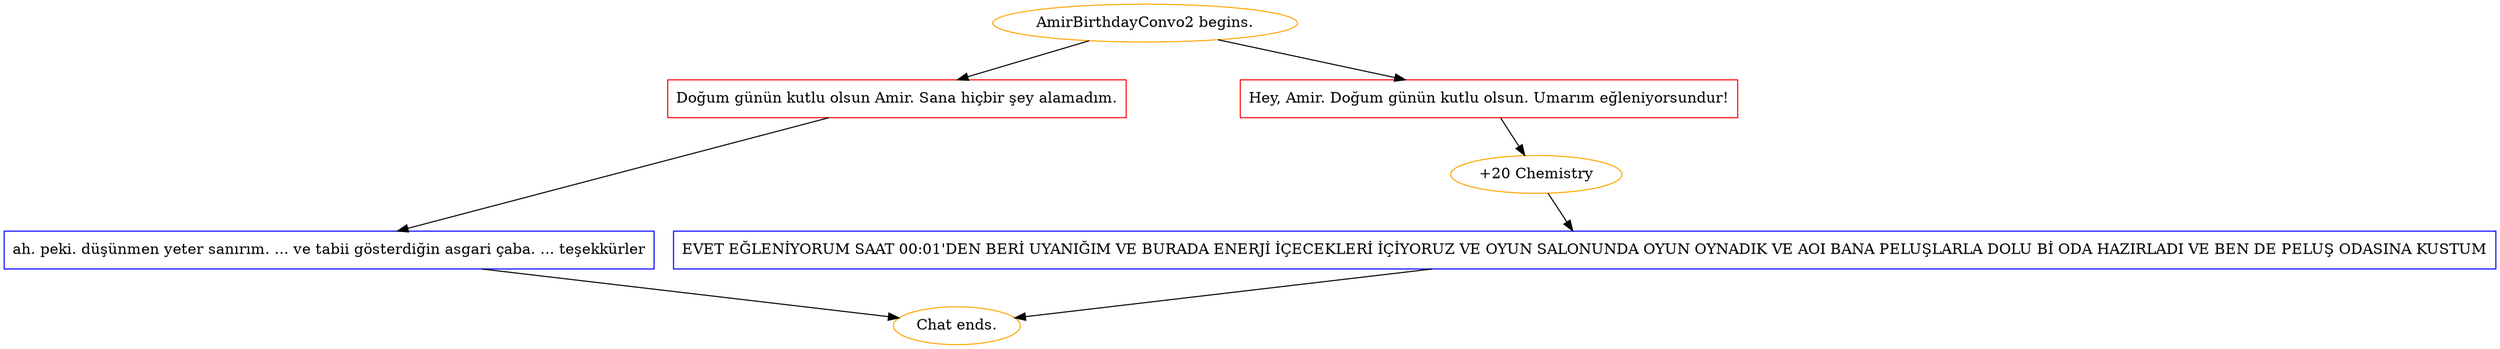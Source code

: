 digraph {
	"AmirBirthdayConvo2 begins." [color=orange];
		"AmirBirthdayConvo2 begins." -> j3840271106;
		"AmirBirthdayConvo2 begins." -> j1219784967;
	j3840271106 [label="Doğum günün kutlu olsun Amir. Sana hiçbir şey alamadım.",shape=box,color=red];
		j3840271106 -> j2421077899;
	j1219784967 [label="Hey, Amir. Doğum günün kutlu olsun. Umarım eğleniyorsundur!",shape=box,color=red];
		j1219784967 -> j1024579209;
	j2421077899 [label="ah. peki. düşünmen yeter sanırım. ... ve tabii gösterdiğin asgari çaba. ... teşekkürler",shape=box,color=blue];
		j2421077899 -> "Chat ends.";
	j1024579209 [label="+20 Chemistry",color=orange];
		j1024579209 -> j2858129119;
	"Chat ends." [color=orange];
	j2858129119 [label="EVET EĞLENİYORUM SAAT 00:01'DEN BERİ UYANIĞIM VE BURADA ENERJİ İÇECEKLERİ İÇİYORUZ VE OYUN SALONUNDA OYUN OYNADIK VE AOI BANA PELUŞLARLA DOLU Bİ ODA HAZIRLADI VE BEN DE PELUŞ ODASINA KUSTUM",shape=box,color=blue];
		j2858129119 -> "Chat ends.";
}